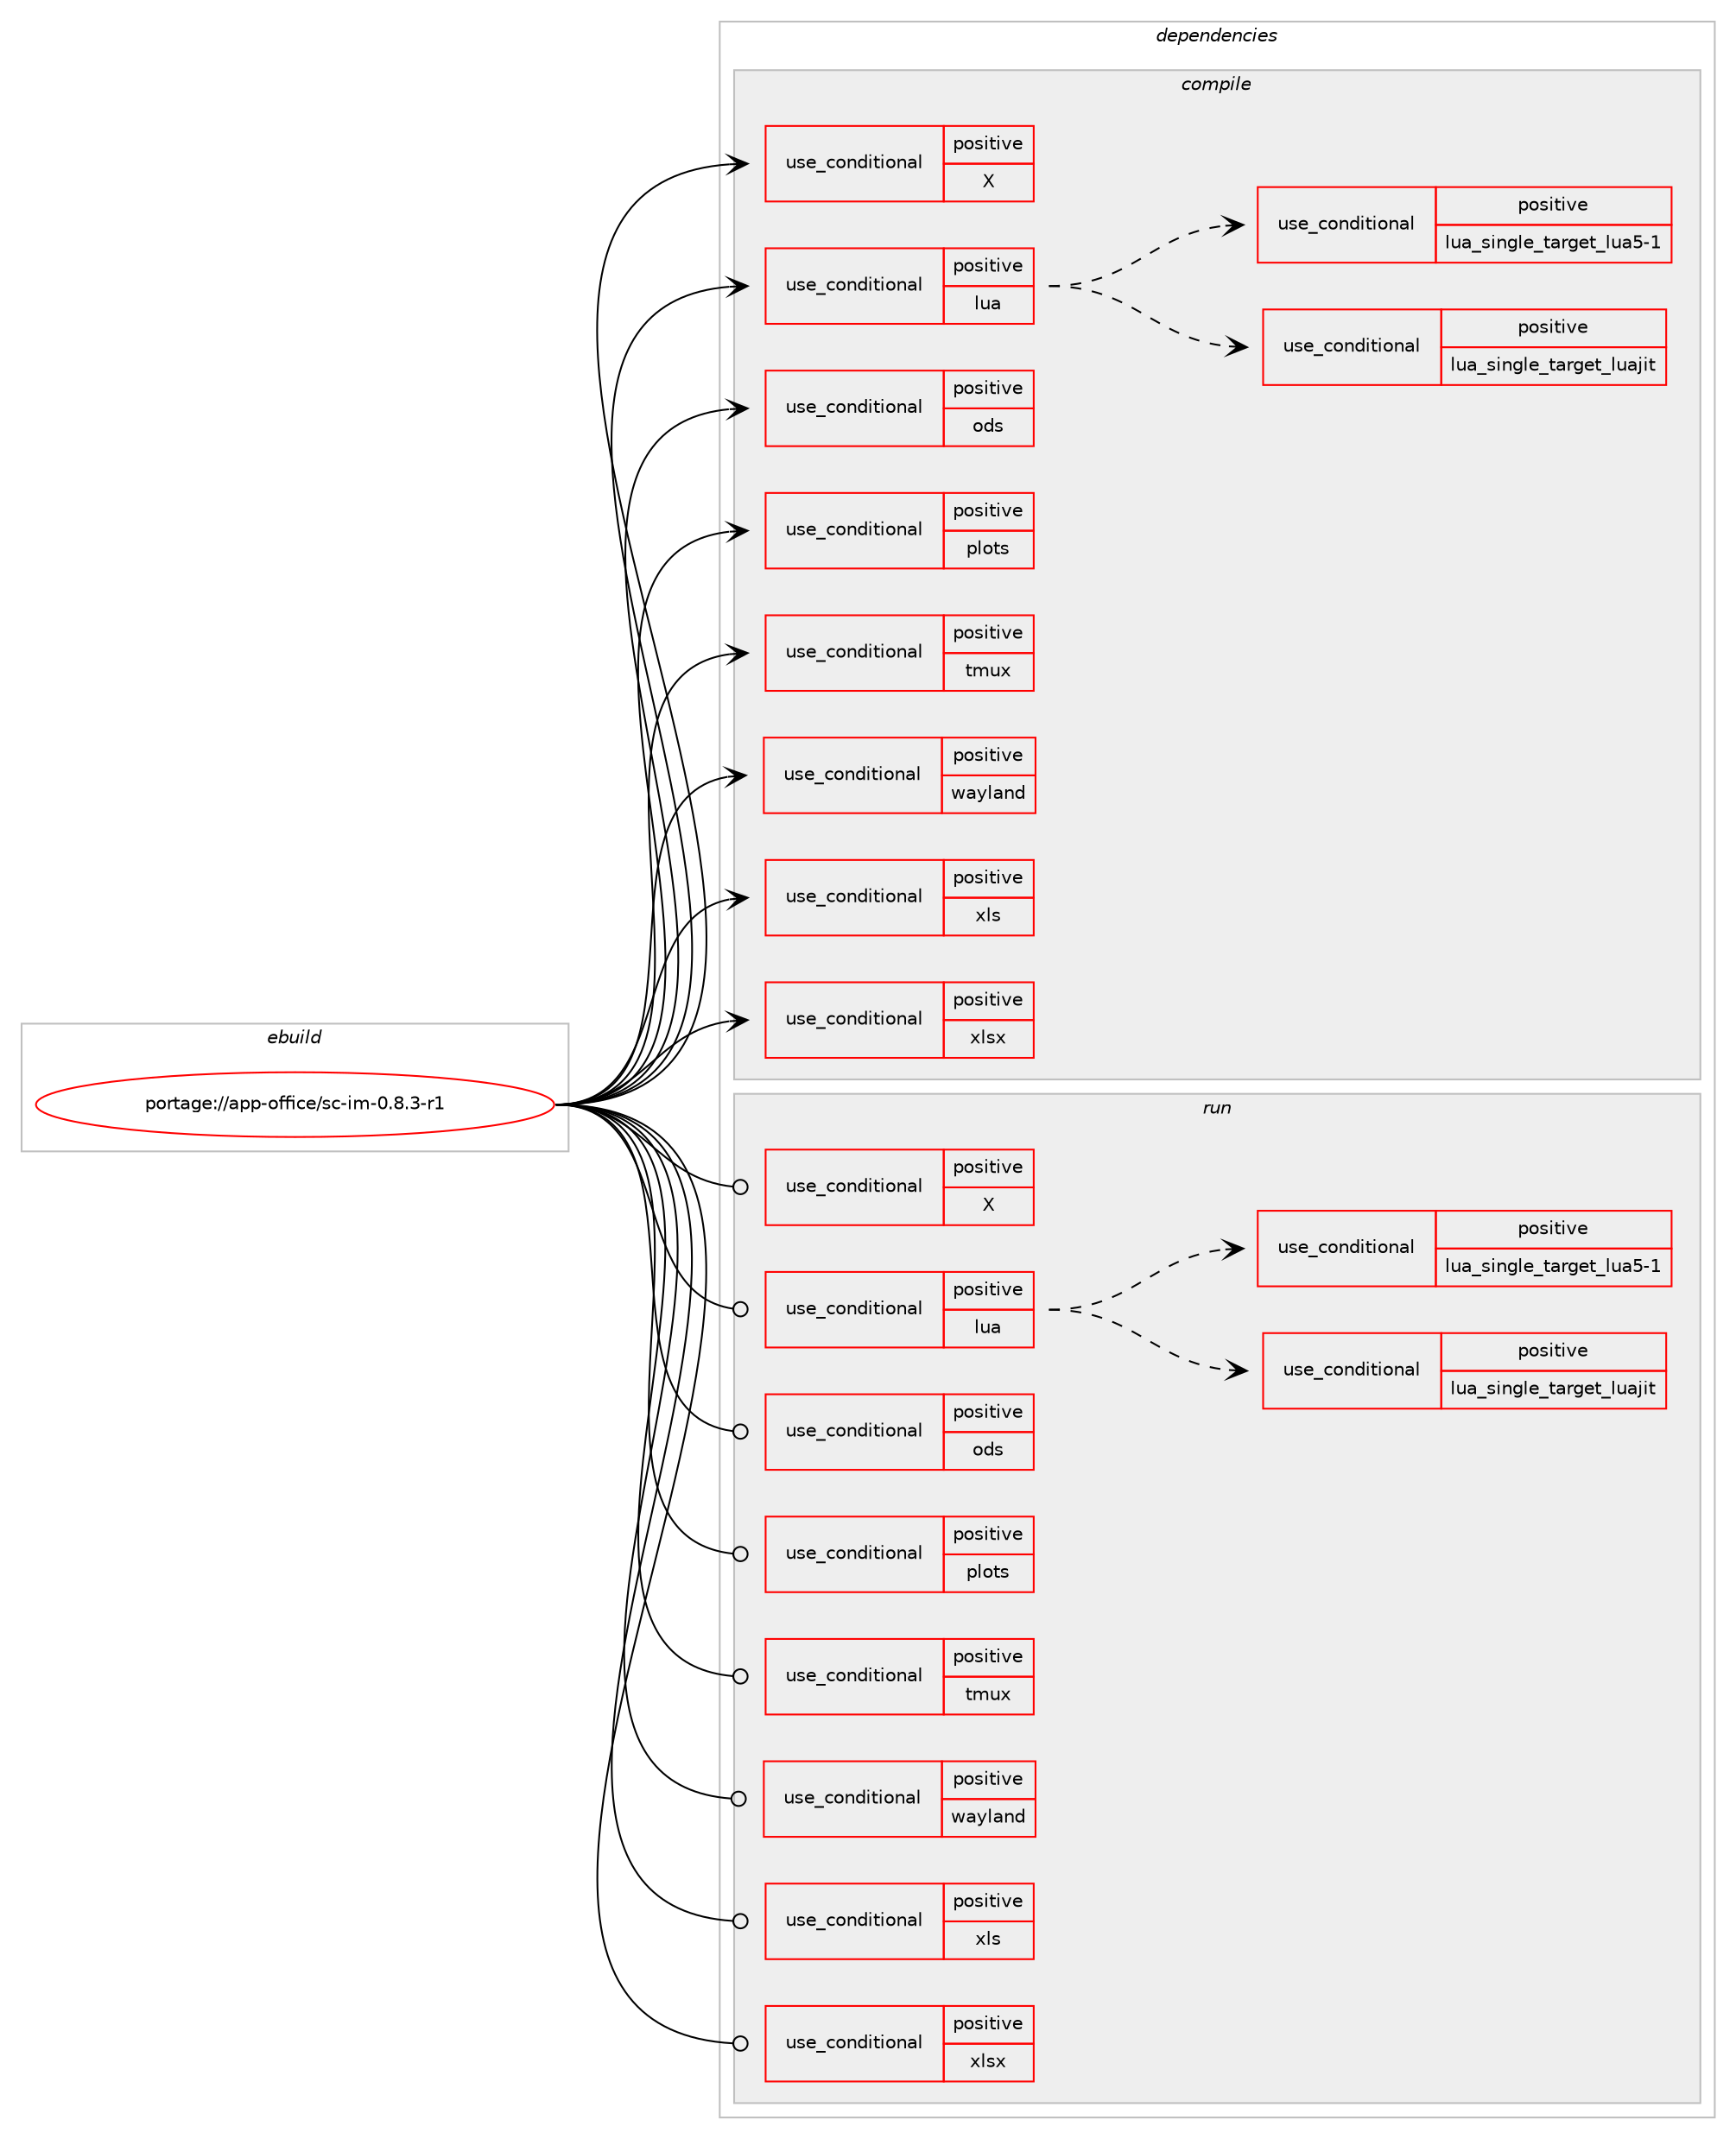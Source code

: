 digraph prolog {

# *************
# Graph options
# *************

newrank=true;
concentrate=true;
compound=true;
graph [rankdir=LR,fontname=Helvetica,fontsize=10,ranksep=1.5];#, ranksep=2.5, nodesep=0.2];
edge  [arrowhead=vee];
node  [fontname=Helvetica,fontsize=10];

# **********
# The ebuild
# **********

subgraph cluster_leftcol {
color=gray;
rank=same;
label=<<i>ebuild</i>>;
id [label="portage://app-office/sc-im-0.8.3-r1", color=red, width=4, href="../app-office/sc-im-0.8.3-r1.svg"];
}

# ****************
# The dependencies
# ****************

subgraph cluster_midcol {
color=gray;
label=<<i>dependencies</i>>;
subgraph cluster_compile {
fillcolor="#eeeeee";
style=filled;
label=<<i>compile</i>>;
subgraph cond13366 {
dependency21590 [label=<<TABLE BORDER="0" CELLBORDER="1" CELLSPACING="0" CELLPADDING="4"><TR><TD ROWSPAN="3" CELLPADDING="10">use_conditional</TD></TR><TR><TD>positive</TD></TR><TR><TD>X</TD></TR></TABLE>>, shape=none, color=red];
# *** BEGIN UNKNOWN DEPENDENCY TYPE (TODO) ***
# dependency21590 -> package_dependency(portage://app-office/sc-im-0.8.3-r1,install,no,x11-misc,xclip,none,[,,],[],[])
# *** END UNKNOWN DEPENDENCY TYPE (TODO) ***

}
id:e -> dependency21590:w [weight=20,style="solid",arrowhead="vee"];
subgraph cond13367 {
dependency21591 [label=<<TABLE BORDER="0" CELLBORDER="1" CELLSPACING="0" CELLPADDING="4"><TR><TD ROWSPAN="3" CELLPADDING="10">use_conditional</TD></TR><TR><TD>positive</TD></TR><TR><TD>lua</TD></TR></TABLE>>, shape=none, color=red];
subgraph cond13368 {
dependency21592 [label=<<TABLE BORDER="0" CELLBORDER="1" CELLSPACING="0" CELLPADDING="4"><TR><TD ROWSPAN="3" CELLPADDING="10">use_conditional</TD></TR><TR><TD>positive</TD></TR><TR><TD>lua_single_target_luajit</TD></TR></TABLE>>, shape=none, color=red];
# *** BEGIN UNKNOWN DEPENDENCY TYPE (TODO) ***
# dependency21592 -> package_dependency(portage://app-office/sc-im-0.8.3-r1,install,no,dev-lang,luajit,none,[,,],any_same_slot,[])
# *** END UNKNOWN DEPENDENCY TYPE (TODO) ***

}
dependency21591:e -> dependency21592:w [weight=20,style="dashed",arrowhead="vee"];
subgraph cond13369 {
dependency21593 [label=<<TABLE BORDER="0" CELLBORDER="1" CELLSPACING="0" CELLPADDING="4"><TR><TD ROWSPAN="3" CELLPADDING="10">use_conditional</TD></TR><TR><TD>positive</TD></TR><TR><TD>lua_single_target_lua5-1</TD></TR></TABLE>>, shape=none, color=red];
# *** BEGIN UNKNOWN DEPENDENCY TYPE (TODO) ***
# dependency21593 -> package_dependency(portage://app-office/sc-im-0.8.3-r1,install,no,dev-lang,lua,none,[,,],[slot(5.1)],[])
# *** END UNKNOWN DEPENDENCY TYPE (TODO) ***

}
dependency21591:e -> dependency21593:w [weight=20,style="dashed",arrowhead="vee"];
}
id:e -> dependency21591:w [weight=20,style="solid",arrowhead="vee"];
subgraph cond13370 {
dependency21594 [label=<<TABLE BORDER="0" CELLBORDER="1" CELLSPACING="0" CELLPADDING="4"><TR><TD ROWSPAN="3" CELLPADDING="10">use_conditional</TD></TR><TR><TD>positive</TD></TR><TR><TD>ods</TD></TR></TABLE>>, shape=none, color=red];
# *** BEGIN UNKNOWN DEPENDENCY TYPE (TODO) ***
# dependency21594 -> package_dependency(portage://app-office/sc-im-0.8.3-r1,install,no,dev-libs,libxml2,none,[,,],[],[])
# *** END UNKNOWN DEPENDENCY TYPE (TODO) ***

# *** BEGIN UNKNOWN DEPENDENCY TYPE (TODO) ***
# dependency21594 -> package_dependency(portage://app-office/sc-im-0.8.3-r1,install,no,dev-libs,libzip,none,[,,],[],[])
# *** END UNKNOWN DEPENDENCY TYPE (TODO) ***

}
id:e -> dependency21594:w [weight=20,style="solid",arrowhead="vee"];
subgraph cond13371 {
dependency21595 [label=<<TABLE BORDER="0" CELLBORDER="1" CELLSPACING="0" CELLPADDING="4"><TR><TD ROWSPAN="3" CELLPADDING="10">use_conditional</TD></TR><TR><TD>positive</TD></TR><TR><TD>plots</TD></TR></TABLE>>, shape=none, color=red];
# *** BEGIN UNKNOWN DEPENDENCY TYPE (TODO) ***
# dependency21595 -> package_dependency(portage://app-office/sc-im-0.8.3-r1,install,no,sci-visualization,gnuplot,none,[,,],[],[])
# *** END UNKNOWN DEPENDENCY TYPE (TODO) ***

}
id:e -> dependency21595:w [weight=20,style="solid",arrowhead="vee"];
subgraph cond13372 {
dependency21596 [label=<<TABLE BORDER="0" CELLBORDER="1" CELLSPACING="0" CELLPADDING="4"><TR><TD ROWSPAN="3" CELLPADDING="10">use_conditional</TD></TR><TR><TD>positive</TD></TR><TR><TD>tmux</TD></TR></TABLE>>, shape=none, color=red];
# *** BEGIN UNKNOWN DEPENDENCY TYPE (TODO) ***
# dependency21596 -> package_dependency(portage://app-office/sc-im-0.8.3-r1,install,no,app-misc,tmux,none,[,,],[],[])
# *** END UNKNOWN DEPENDENCY TYPE (TODO) ***

}
id:e -> dependency21596:w [weight=20,style="solid",arrowhead="vee"];
subgraph cond13373 {
dependency21597 [label=<<TABLE BORDER="0" CELLBORDER="1" CELLSPACING="0" CELLPADDING="4"><TR><TD ROWSPAN="3" CELLPADDING="10">use_conditional</TD></TR><TR><TD>positive</TD></TR><TR><TD>wayland</TD></TR></TABLE>>, shape=none, color=red];
# *** BEGIN UNKNOWN DEPENDENCY TYPE (TODO) ***
# dependency21597 -> package_dependency(portage://app-office/sc-im-0.8.3-r1,install,no,gui-apps,wl-clipboard,none,[,,],[],[])
# *** END UNKNOWN DEPENDENCY TYPE (TODO) ***

}
id:e -> dependency21597:w [weight=20,style="solid",arrowhead="vee"];
subgraph cond13374 {
dependency21598 [label=<<TABLE BORDER="0" CELLBORDER="1" CELLSPACING="0" CELLPADDING="4"><TR><TD ROWSPAN="3" CELLPADDING="10">use_conditional</TD></TR><TR><TD>positive</TD></TR><TR><TD>xls</TD></TR></TABLE>>, shape=none, color=red];
# *** BEGIN UNKNOWN DEPENDENCY TYPE (TODO) ***
# dependency21598 -> package_dependency(portage://app-office/sc-im-0.8.3-r1,install,no,dev-libs,libxls,none,[,,],[],[])
# *** END UNKNOWN DEPENDENCY TYPE (TODO) ***

}
id:e -> dependency21598:w [weight=20,style="solid",arrowhead="vee"];
subgraph cond13375 {
dependency21599 [label=<<TABLE BORDER="0" CELLBORDER="1" CELLSPACING="0" CELLPADDING="4"><TR><TD ROWSPAN="3" CELLPADDING="10">use_conditional</TD></TR><TR><TD>positive</TD></TR><TR><TD>xlsx</TD></TR></TABLE>>, shape=none, color=red];
# *** BEGIN UNKNOWN DEPENDENCY TYPE (TODO) ***
# dependency21599 -> package_dependency(portage://app-office/sc-im-0.8.3-r1,install,no,dev-libs,libxlsxwriter,none,[,,],[],[])
# *** END UNKNOWN DEPENDENCY TYPE (TODO) ***

# *** BEGIN UNKNOWN DEPENDENCY TYPE (TODO) ***
# dependency21599 -> package_dependency(portage://app-office/sc-im-0.8.3-r1,install,no,dev-libs,libxml2,none,[,,],[],[])
# *** END UNKNOWN DEPENDENCY TYPE (TODO) ***

# *** BEGIN UNKNOWN DEPENDENCY TYPE (TODO) ***
# dependency21599 -> package_dependency(portage://app-office/sc-im-0.8.3-r1,install,no,dev-libs,libzip,none,[,,],[],[])
# *** END UNKNOWN DEPENDENCY TYPE (TODO) ***

}
id:e -> dependency21599:w [weight=20,style="solid",arrowhead="vee"];
# *** BEGIN UNKNOWN DEPENDENCY TYPE (TODO) ***
# id -> package_dependency(portage://app-office/sc-im-0.8.3-r1,install,no,sys-libs,ncurses,none,[,,],any_same_slot,[])
# *** END UNKNOWN DEPENDENCY TYPE (TODO) ***

}
subgraph cluster_compileandrun {
fillcolor="#eeeeee";
style=filled;
label=<<i>compile and run</i>>;
}
subgraph cluster_run {
fillcolor="#eeeeee";
style=filled;
label=<<i>run</i>>;
subgraph cond13376 {
dependency21600 [label=<<TABLE BORDER="0" CELLBORDER="1" CELLSPACING="0" CELLPADDING="4"><TR><TD ROWSPAN="3" CELLPADDING="10">use_conditional</TD></TR><TR><TD>positive</TD></TR><TR><TD>X</TD></TR></TABLE>>, shape=none, color=red];
# *** BEGIN UNKNOWN DEPENDENCY TYPE (TODO) ***
# dependency21600 -> package_dependency(portage://app-office/sc-im-0.8.3-r1,run,no,x11-misc,xclip,none,[,,],[],[])
# *** END UNKNOWN DEPENDENCY TYPE (TODO) ***

}
id:e -> dependency21600:w [weight=20,style="solid",arrowhead="odot"];
subgraph cond13377 {
dependency21601 [label=<<TABLE BORDER="0" CELLBORDER="1" CELLSPACING="0" CELLPADDING="4"><TR><TD ROWSPAN="3" CELLPADDING="10">use_conditional</TD></TR><TR><TD>positive</TD></TR><TR><TD>lua</TD></TR></TABLE>>, shape=none, color=red];
subgraph cond13378 {
dependency21602 [label=<<TABLE BORDER="0" CELLBORDER="1" CELLSPACING="0" CELLPADDING="4"><TR><TD ROWSPAN="3" CELLPADDING="10">use_conditional</TD></TR><TR><TD>positive</TD></TR><TR><TD>lua_single_target_luajit</TD></TR></TABLE>>, shape=none, color=red];
# *** BEGIN UNKNOWN DEPENDENCY TYPE (TODO) ***
# dependency21602 -> package_dependency(portage://app-office/sc-im-0.8.3-r1,run,no,dev-lang,luajit,none,[,,],any_same_slot,[])
# *** END UNKNOWN DEPENDENCY TYPE (TODO) ***

}
dependency21601:e -> dependency21602:w [weight=20,style="dashed",arrowhead="vee"];
subgraph cond13379 {
dependency21603 [label=<<TABLE BORDER="0" CELLBORDER="1" CELLSPACING="0" CELLPADDING="4"><TR><TD ROWSPAN="3" CELLPADDING="10">use_conditional</TD></TR><TR><TD>positive</TD></TR><TR><TD>lua_single_target_lua5-1</TD></TR></TABLE>>, shape=none, color=red];
# *** BEGIN UNKNOWN DEPENDENCY TYPE (TODO) ***
# dependency21603 -> package_dependency(portage://app-office/sc-im-0.8.3-r1,run,no,dev-lang,lua,none,[,,],[slot(5.1)],[])
# *** END UNKNOWN DEPENDENCY TYPE (TODO) ***

}
dependency21601:e -> dependency21603:w [weight=20,style="dashed",arrowhead="vee"];
}
id:e -> dependency21601:w [weight=20,style="solid",arrowhead="odot"];
subgraph cond13380 {
dependency21604 [label=<<TABLE BORDER="0" CELLBORDER="1" CELLSPACING="0" CELLPADDING="4"><TR><TD ROWSPAN="3" CELLPADDING="10">use_conditional</TD></TR><TR><TD>positive</TD></TR><TR><TD>ods</TD></TR></TABLE>>, shape=none, color=red];
# *** BEGIN UNKNOWN DEPENDENCY TYPE (TODO) ***
# dependency21604 -> package_dependency(portage://app-office/sc-im-0.8.3-r1,run,no,dev-libs,libxml2,none,[,,],[],[])
# *** END UNKNOWN DEPENDENCY TYPE (TODO) ***

# *** BEGIN UNKNOWN DEPENDENCY TYPE (TODO) ***
# dependency21604 -> package_dependency(portage://app-office/sc-im-0.8.3-r1,run,no,dev-libs,libzip,none,[,,],[],[])
# *** END UNKNOWN DEPENDENCY TYPE (TODO) ***

}
id:e -> dependency21604:w [weight=20,style="solid",arrowhead="odot"];
subgraph cond13381 {
dependency21605 [label=<<TABLE BORDER="0" CELLBORDER="1" CELLSPACING="0" CELLPADDING="4"><TR><TD ROWSPAN="3" CELLPADDING="10">use_conditional</TD></TR><TR><TD>positive</TD></TR><TR><TD>plots</TD></TR></TABLE>>, shape=none, color=red];
# *** BEGIN UNKNOWN DEPENDENCY TYPE (TODO) ***
# dependency21605 -> package_dependency(portage://app-office/sc-im-0.8.3-r1,run,no,sci-visualization,gnuplot,none,[,,],[],[])
# *** END UNKNOWN DEPENDENCY TYPE (TODO) ***

}
id:e -> dependency21605:w [weight=20,style="solid",arrowhead="odot"];
subgraph cond13382 {
dependency21606 [label=<<TABLE BORDER="0" CELLBORDER="1" CELLSPACING="0" CELLPADDING="4"><TR><TD ROWSPAN="3" CELLPADDING="10">use_conditional</TD></TR><TR><TD>positive</TD></TR><TR><TD>tmux</TD></TR></TABLE>>, shape=none, color=red];
# *** BEGIN UNKNOWN DEPENDENCY TYPE (TODO) ***
# dependency21606 -> package_dependency(portage://app-office/sc-im-0.8.3-r1,run,no,app-misc,tmux,none,[,,],[],[])
# *** END UNKNOWN DEPENDENCY TYPE (TODO) ***

}
id:e -> dependency21606:w [weight=20,style="solid",arrowhead="odot"];
subgraph cond13383 {
dependency21607 [label=<<TABLE BORDER="0" CELLBORDER="1" CELLSPACING="0" CELLPADDING="4"><TR><TD ROWSPAN="3" CELLPADDING="10">use_conditional</TD></TR><TR><TD>positive</TD></TR><TR><TD>wayland</TD></TR></TABLE>>, shape=none, color=red];
# *** BEGIN UNKNOWN DEPENDENCY TYPE (TODO) ***
# dependency21607 -> package_dependency(portage://app-office/sc-im-0.8.3-r1,run,no,gui-apps,wl-clipboard,none,[,,],[],[])
# *** END UNKNOWN DEPENDENCY TYPE (TODO) ***

}
id:e -> dependency21607:w [weight=20,style="solid",arrowhead="odot"];
subgraph cond13384 {
dependency21608 [label=<<TABLE BORDER="0" CELLBORDER="1" CELLSPACING="0" CELLPADDING="4"><TR><TD ROWSPAN="3" CELLPADDING="10">use_conditional</TD></TR><TR><TD>positive</TD></TR><TR><TD>xls</TD></TR></TABLE>>, shape=none, color=red];
# *** BEGIN UNKNOWN DEPENDENCY TYPE (TODO) ***
# dependency21608 -> package_dependency(portage://app-office/sc-im-0.8.3-r1,run,no,dev-libs,libxls,none,[,,],[],[])
# *** END UNKNOWN DEPENDENCY TYPE (TODO) ***

}
id:e -> dependency21608:w [weight=20,style="solid",arrowhead="odot"];
subgraph cond13385 {
dependency21609 [label=<<TABLE BORDER="0" CELLBORDER="1" CELLSPACING="0" CELLPADDING="4"><TR><TD ROWSPAN="3" CELLPADDING="10">use_conditional</TD></TR><TR><TD>positive</TD></TR><TR><TD>xlsx</TD></TR></TABLE>>, shape=none, color=red];
# *** BEGIN UNKNOWN DEPENDENCY TYPE (TODO) ***
# dependency21609 -> package_dependency(portage://app-office/sc-im-0.8.3-r1,run,no,dev-libs,libxlsxwriter,none,[,,],[],[])
# *** END UNKNOWN DEPENDENCY TYPE (TODO) ***

# *** BEGIN UNKNOWN DEPENDENCY TYPE (TODO) ***
# dependency21609 -> package_dependency(portage://app-office/sc-im-0.8.3-r1,run,no,dev-libs,libxml2,none,[,,],[],[])
# *** END UNKNOWN DEPENDENCY TYPE (TODO) ***

# *** BEGIN UNKNOWN DEPENDENCY TYPE (TODO) ***
# dependency21609 -> package_dependency(portage://app-office/sc-im-0.8.3-r1,run,no,dev-libs,libzip,none,[,,],[],[])
# *** END UNKNOWN DEPENDENCY TYPE (TODO) ***

}
id:e -> dependency21609:w [weight=20,style="solid",arrowhead="odot"];
# *** BEGIN UNKNOWN DEPENDENCY TYPE (TODO) ***
# id -> package_dependency(portage://app-office/sc-im-0.8.3-r1,run,no,sys-libs,ncurses,none,[,,],any_same_slot,[])
# *** END UNKNOWN DEPENDENCY TYPE (TODO) ***

}
}

# **************
# The candidates
# **************

subgraph cluster_choices {
rank=same;
color=gray;
label=<<i>candidates</i>>;

}

}
